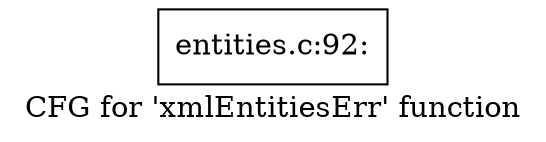 digraph "CFG for 'xmlEntitiesErr' function" {
	label="CFG for 'xmlEntitiesErr' function";

	Node0x559a621b1860 [shape=record,label="{entities.c:92:}"];
}
